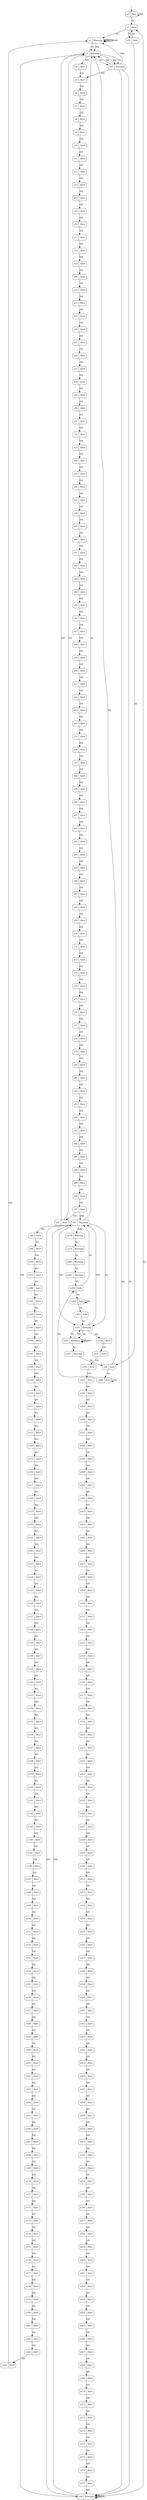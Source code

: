 digraph Trace_1st {
s0 [label="s0|Safe", shape=record, style=rounded];
s1 [label="s1|Safe", shape=record, style=rounded];
s2 [label="s2|Warning", shape=record, style=rounded];
s3 [label="s3|Warning", shape=record, style=rounded];
s4 [label="s4|Alert", shape=record, style=rounded];
s5 [label="s5|Alert", shape=record, style=rounded];
s6 [label="s6|Alert", shape=record, style=rounded];
s7 [label="s7|Alert", shape=record, style=rounded];
s8 [label="s8|Alert", shape=record, style=rounded];
s9 [label="s9|Alert", shape=record, style=rounded];
s10 [label="s10|Alert", shape=record, style=rounded];
s11 [label="s11|Alert", shape=record, style=rounded];
s12 [label="s12|Alert", shape=record, style=rounded];
s13 [label="s13|Alert", shape=record, style=rounded];
s14 [label="s14|Alert", shape=record, style=rounded];
s15 [label="s15|Alert", shape=record, style=rounded];
s16 [label="s16|Alert", shape=record, style=rounded];
s17 [label="s17|Alert", shape=record, style=rounded];
s18 [label="s18|Alert", shape=record, style=rounded];
s19 [label="s19|Alert", shape=record, style=rounded];
s20 [label="s20|Alert", shape=record, style=rounded];
s21 [label="s21|Alert", shape=record, style=rounded];
s22 [label="s22|Alert", shape=record, style=rounded];
s23 [label="s23|Alert", shape=record, style=rounded];
s24 [label="s24|Alert", shape=record, style=rounded];
s25 [label="s25|Alert", shape=record, style=rounded];
s26 [label="s26|Alert", shape=record, style=rounded];
s27 [label="s27|Alert", shape=record, style=rounded];
s28 [label="s28|Alert", shape=record, style=rounded];
s29 [label="s29|Alert", shape=record, style=rounded];
s30 [label="s30|Alert", shape=record, style=rounded];
s31 [label="s31|Alert", shape=record, style=rounded];
s32 [label="s32|Alert", shape=record, style=rounded];
s33 [label="s33|Alert", shape=record, style=rounded];
s34 [label="s34|Alert", shape=record, style=rounded];
s35 [label="s35|Alert", shape=record, style=rounded];
s36 [label="s36|Alert", shape=record, style=rounded];
s37 [label="s37|Alert", shape=record, style=rounded];
s38 [label="s38|Alert", shape=record, style=rounded];
s39 [label="s39|Alert", shape=record, style=rounded];
s40 [label="s40|Alert", shape=record, style=rounded];
s41 [label="s41|Alert", shape=record, style=rounded];
s42 [label="s42|Alert", shape=record, style=rounded];
s43 [label="s43|Alert", shape=record, style=rounded];
s44 [label="s44|Alert", shape=record, style=rounded];
s45 [label="s45|Alert", shape=record, style=rounded];
s46 [label="s46|Alert", shape=record, style=rounded];
s47 [label="s47|Alert", shape=record, style=rounded];
s48 [label="s48|Alert", shape=record, style=rounded];
s49 [label="s49|Alert", shape=record, style=rounded];
s50 [label="s50|Alert", shape=record, style=rounded];
s51 [label="s51|Alert", shape=record, style=rounded];
s52 [label="s52|Alert", shape=record, style=rounded];
s53 [label="s53|Alert", shape=record, style=rounded];
s54 [label="s54|Alert", shape=record, style=rounded];
s55 [label="s55|Alert", shape=record, style=rounded];
s56 [label="s56|Alert", shape=record, style=rounded];
s57 [label="s57|Alert", shape=record, style=rounded];
s58 [label="s58|Alert", shape=record, style=rounded];
s59 [label="s59|Alert", shape=record, style=rounded];
s60 [label="s60|Alert", shape=record, style=rounded];
s61 [label="s61|Alert", shape=record, style=rounded];
s62 [label="s62|Alert", shape=record, style=rounded];
s63 [label="s63|Alert", shape=record, style=rounded];
s64 [label="s64|Alert", shape=record, style=rounded];
s65 [label="s65|Alert", shape=record, style=rounded];
s66 [label="s66|Alert", shape=record, style=rounded];
s67 [label="s67|Alert", shape=record, style=rounded];
s68 [label="s68|Alert", shape=record, style=rounded];
s69 [label="s69|Alert", shape=record, style=rounded];
s70 [label="s70|Alert", shape=record, style=rounded];
s71 [label="s71|Alert", shape=record, style=rounded];
s72 [label="s72|Alert", shape=record, style=rounded];
s73 [label="s73|Alert", shape=record, style=rounded];
s74 [label="s74|Alert", shape=record, style=rounded];
s75 [label="s75|Alert", shape=record, style=rounded];
s76 [label="s76|Alert", shape=record, style=rounded];
s77 [label="s77|Alert", shape=record, style=rounded];
s78 [label="s78|Alert", shape=record, style=rounded];
s79 [label="s79|Alert", shape=record, style=rounded];
s80 [label="s80|Alert", shape=record, style=rounded];
s81 [label="s81|Alert", shape=record, style=rounded];
s82 [label="s82|Alert", shape=record, style=rounded];
s83 [label="s83|Alert", shape=record, style=rounded];
s84 [label="s84|Alert", shape=record, style=rounded];
s85 [label="s85|Alert", shape=record, style=rounded];
s86 [label="s86|Alert", shape=record, style=rounded];
s87 [label="s87|Alert", shape=record, style=rounded];
s88 [label="s88|Alert", shape=record, style=rounded];
s89 [label="s89|Alert", shape=record, style=rounded];
s90 [label="s90|Alert", shape=record, style=rounded];
s91 [label="s91|Alert", shape=record, style=rounded];
s92 [label="s92|Alert", shape=record, style=rounded];
s93 [label="s93|Warning", shape=record, style=rounded];
s94 [label="s94|Warning", shape=record, style=rounded];
s95 [label="s95|Safe", shape=record, style=rounded];
s96 [label="s96|Safe", shape=record, style=rounded];
s97 [label="s97|Warning", shape=record, style=rounded];
s98 [label="s98|Alert", shape=record, style=rounded];
s99 [label="s99|Alert", shape=record, style=rounded];
s100 [label="s100|Alert", shape=record, style=rounded];
s101 [label="s101|Alert", shape=record, style=rounded];
s102 [label="s102|Alert", shape=record, style=rounded];
s103 [label="s103|Alert", shape=record, style=rounded];
s104 [label="s104|Alert", shape=record, style=rounded];
s105 [label="s105|Alert", shape=record, style=rounded];
s106 [label="s106|Alert", shape=record, style=rounded];
s107 [label="s107|Alert", shape=record, style=rounded];
s108 [label="s108|Alert", shape=record, style=rounded];
s109 [label="s109|Alert", shape=record, style=rounded];
s110 [label="s110|Alert", shape=record, style=rounded];
s111 [label="s111|Alert", shape=record, style=rounded];
s112 [label="s112|Alert", shape=record, style=rounded];
s113 [label="s113|Alert", shape=record, style=rounded];
s114 [label="s114|Alert", shape=record, style=rounded];
s115 [label="s115|Alert", shape=record, style=rounded];
s116 [label="s116|Alert", shape=record, style=rounded];
s117 [label="s117|Alert", shape=record, style=rounded];
s118 [label="s118|Alert", shape=record, style=rounded];
s119 [label="s119|Alert", shape=record, style=rounded];
s120 [label="s120|Alert", shape=record, style=rounded];
s121 [label="s121|Alert", shape=record, style=rounded];
s122 [label="s122|Alert", shape=record, style=rounded];
s123 [label="s123|Alert", shape=record, style=rounded];
s124 [label="s124|Alert", shape=record, style=rounded];
s125 [label="s125|Alert", shape=record, style=rounded];
s126 [label="s126|Alert", shape=record, style=rounded];
s127 [label="s127|Alert", shape=record, style=rounded];
s128 [label="s128|Alert", shape=record, style=rounded];
s129 [label="s129|Alert", shape=record, style=rounded];
s130 [label="s130|Alert", shape=record, style=rounded];
s131 [label="s131|Alert", shape=record, style=rounded];
s132 [label="s132|Alert", shape=record, style=rounded];
s133 [label="s133|Alert", shape=record, style=rounded];
s134 [label="s134|Alert", shape=record, style=rounded];
s135 [label="s135|Alert", shape=record, style=rounded];
s136 [label="s136|Alert", shape=record, style=rounded];
s137 [label="s137|Alert", shape=record, style=rounded];
s138 [label="s138|Alert", shape=record, style=rounded];
s139 [label="s139|Alert", shape=record, style=rounded];
s140 [label="s140|Alert", shape=record, style=rounded];
s141 [label="s141|Alert", shape=record, style=rounded];
s142 [label="s142|Alert", shape=record, style=rounded];
s143 [label="s143|Alert", shape=record, style=rounded];
s144 [label="s144|Alert", shape=record, style=rounded];
s145 [label="s145|Alert", shape=record, style=rounded];
s146 [label="s146|Alert", shape=record, style=rounded];
s147 [label="s147|Alert", shape=record, style=rounded];
s148 [label="s148|Alert", shape=record, style=rounded];
s149 [label="s149|Alert", shape=record, style=rounded];
s150 [label="s150|Alert", shape=record, style=rounded];
s151 [label="s151|Alert", shape=record, style=rounded];
s152 [label="s152|Alert", shape=record, style=rounded];
s153 [label="s153|Alert", shape=record, style=rounded];
s154 [label="s154|Alert", shape=record, style=rounded];
s155 [label="s155|Alert", shape=record, style=rounded];
s156 [label="s156|Alert", shape=record, style=rounded];
s157 [label="s157|Alert", shape=record, style=rounded];
s158 [label="s158|Alert", shape=record, style=rounded];
s159 [label="s159|Alert", shape=record, style=rounded];
s160 [label="s160|Alert", shape=record, style=rounded];
s161 [label="s161|Alert", shape=record, style=rounded];
s162 [label="s162|Alert", shape=record, style=rounded];
s163 [label="s163|Alert", shape=record, style=rounded];
s164 [label="s164|Alert", shape=record, style=rounded];
s165 [label="s165|Alert", shape=record, style=rounded];
s166 [label="s166|Alert", shape=record, style=rounded];
s167 [label="s167|Alert", shape=record, style=rounded];
s168 [label="s168|Alert", shape=record, style=rounded];
s169 [label="s169|Alert", shape=record, style=rounded];
s170 [label="s170|Alert", shape=record, style=rounded];
s171 [label="s171|Alert", shape=record, style=rounded];
s172 [label="s172|Alert", shape=record, style=rounded];
s173 [label="s173|Alert", shape=record, style=rounded];
s174 [label="s174|Alert", shape=record, style=rounded];
s175 [label="s175|Alert", shape=record, style=rounded];
s176 [label="s176|Alert", shape=record, style=rounded];
s177 [label="s177|Alert", shape=record, style=rounded];
s178 [label="s178|Alert", shape=record, style=rounded];
s179 [label="s179|Alert", shape=record, style=rounded];
s180 [label="s180|Alert", shape=record, style=rounded];
s181 [label="s181|Alert", shape=record, style=rounded];
s182 [label="s182|Alert", shape=record, style=rounded];
s183 [label="s183|Alert", shape=record, style=rounded];
s184 [label="s184|Alert", shape=record, style=rounded];
s185 [label="s185|Warning", shape=record, style=rounded];
s186 [label="s186|Warning", shape=record, style=rounded];
s187 [label="s187|Warning", shape=record, style=rounded];
s188 [label="s188|Safe", shape=record, style=rounded];
s189 [label="s189|Safe", shape=record, style=rounded];
s190 [label="s190|Alert", shape=record, style=rounded];
s191 [label="s191|Alert", shape=record, style=rounded];
s192 [label="s192|Alert", shape=record, style=rounded];
s193 [label="s193|Alert", shape=record, style=rounded];
s194 [label="s194|Alert", shape=record, style=rounded];
s195 [label="s195|Alert", shape=record, style=rounded];
s196 [label="s196|Alert", shape=record, style=rounded];
s197 [label="s197|Alert", shape=record, style=rounded];
s198 [label="s198|Alert", shape=record, style=rounded];
s199 [label="s199|Alert", shape=record, style=rounded];
s200 [label="s200|Alert", shape=record, style=rounded];
s201 [label="s201|Alert", shape=record, style=rounded];
s202 [label="s202|Alert", shape=record, style=rounded];
s203 [label="s203|Alert", shape=record, style=rounded];
s204 [label="s204|Alert", shape=record, style=rounded];
s205 [label="s205|Alert", shape=record, style=rounded];
s206 [label="s206|Alert", shape=record, style=rounded];
s207 [label="s207|Alert", shape=record, style=rounded];
s208 [label="s208|Alert", shape=record, style=rounded];
s209 [label="s209|Alert", shape=record, style=rounded];
s210 [label="s210|Alert", shape=record, style=rounded];
s211 [label="s211|Alert", shape=record, style=rounded];
s212 [label="s212|Alert", shape=record, style=rounded];
s213 [label="s213|Alert", shape=record, style=rounded];
s214 [label="s214|Alert", shape=record, style=rounded];
s215 [label="s215|Alert", shape=record, style=rounded];
s216 [label="s216|Alert", shape=record, style=rounded];
s217 [label="s217|Alert", shape=record, style=rounded];
s218 [label="s218|Alert", shape=record, style=rounded];
s219 [label="s219|Alert", shape=record, style=rounded];
s220 [label="s220|Alert", shape=record, style=rounded];
s221 [label="s221|Alert", shape=record, style=rounded];
s222 [label="s222|Alert", shape=record, style=rounded];
s223 [label="s223|Alert", shape=record, style=rounded];
s224 [label="s224|Alert", shape=record, style=rounded];
s225 [label="s225|Alert", shape=record, style=rounded];
s226 [label="s226|Alert", shape=record, style=rounded];
s227 [label="s227|Alert", shape=record, style=rounded];
s228 [label="s228|Alert", shape=record, style=rounded];
s229 [label="s229|Alert", shape=record, style=rounded];
s230 [label="s230|Alert", shape=record, style=rounded];
s231 [label="s231|Alert", shape=record, style=rounded];
s232 [label="s232|Alert", shape=record, style=rounded];
s233 [label="s233|Alert", shape=record, style=rounded];
s234 [label="s234|Alert", shape=record, style=rounded];
s235 [label="s235|Alert", shape=record, style=rounded];
s236 [label="s236|Alert", shape=record, style=rounded];
s237 [label="s237|Alert", shape=record, style=rounded];
s238 [label="s238|Alert", shape=record, style=rounded];
s239 [label="s239|Alert", shape=record, style=rounded];
s240 [label="s240|Alert", shape=record, style=rounded];
s241 [label="s241|Alert", shape=record, style=rounded];
s242 [label="s242|Alert", shape=record, style=rounded];
s243 [label="s243|Alert", shape=record, style=rounded];
s244 [label="s244|Alert", shape=record, style=rounded];
s245 [label="s245|Alert", shape=record, style=rounded];
s246 [label="s246|Alert", shape=record, style=rounded];
s247 [label="s247|Alert", shape=record, style=rounded];
s248 [label="s248|Alert", shape=record, style=rounded];
s249 [label="s249|Alert", shape=record, style=rounded];
s250 [label="s250|Alert", shape=record, style=rounded];
s251 [label="s251|Alert", shape=record, style=rounded];
s252 [label="s252|Alert", shape=record, style=rounded];
s253 [label="s253|Alert", shape=record, style=rounded];
s254 [label="s254|Alert", shape=record, style=rounded];
s255 [label="s255|Alert", shape=record, style=rounded];
s256 [label="s256|Alert", shape=record, style=rounded];
s257 [label="s257|Alert", shape=record, style=rounded];
s258 [label="s258|Alert", shape=record, style=rounded];
s259 [label="s259|Alert", shape=record, style=rounded];
s260 [label="s260|Alert", shape=record, style=rounded];
s261 [label="s261|Alert", shape=record, style=rounded];
s262 [label="s262|Alert", shape=record, style=rounded];
s263 [label="s263|Alert", shape=record, style=rounded];
s264 [label="s264|Alert", shape=record, style=rounded];
s265 [label="s265|Alert", shape=record, style=rounded];
s266 [label="s266|Alert", shape=record, style=rounded];
s267 [label="s267|Alert", shape=record, style=rounded];
s268 [label="s268|Alert", shape=record, style=rounded];
s269 [label="s269|Alert", shape=record, style=rounded];
s270 [label="s270|Alert", shape=record, style=rounded];
s271 [label="s271|Alert", shape=record, style=rounded];
s272 [label="s272|Alert", shape=record, style=rounded];
s273 [label="s273|Alert", shape=record, style=rounded];
s274 [label="s274|Alert", shape=record, style=rounded];
s275 [label="s275|Alert", shape=record, style=rounded];
s276 [label="s276|Alert", shape=record, style=rounded];
s277 [label="s277|Alert", shape=record, style=rounded];
s278 [label="s278|Warning", shape=record, style=rounded];
s279 [label="s279|Warning", shape=record, style=rounded];
s280 [label="s280|Warning", shape=record, style=rounded];
s281 [label="s281|Warning", shape=record, style=rounded];
s282 [label="s282|Safe", shape=record, style=rounded];
s283 [label="s283|Safe", shape=record, style=rounded];
s0 -> s0  [label="NL"];
s0 -> s1  [label="DL"];
s1 -> s2  [label="DL"];
s1 -> s95  [label="NL"];
s2 -> s2  [label="DL"];
s2 -> s2  [label="DM"];
s2 -> s3  [label="DH"];
s2 -> s2  [label="NM"];
s2 -> s3  [label="NL"];
s3 -> s4  [label="DH"];
s3 -> s93  [label="DM"];
s3 -> s93  [label="NL"];
s3 -> s93  [label="DL"];
s3 -> s94  [label="NM"];
s4 -> s5  [label="DH"];
s5 -> s6  [label="DH"];
s6 -> s7  [label="DH"];
s7 -> s8  [label="DH"];
s8 -> s9  [label="DH"];
s9 -> s10  [label="DH"];
s10 -> s11  [label="DH"];
s11 -> s12  [label="DH"];
s12 -> s13  [label="DH"];
s13 -> s14  [label="DH"];
s14 -> s15  [label="DH"];
s15 -> s16  [label="DH"];
s16 -> s17  [label="DH"];
s17 -> s18  [label="DH"];
s18 -> s19  [label="DH"];
s19 -> s20  [label="DH"];
s20 -> s21  [label="DH"];
s21 -> s22  [label="DH"];
s22 -> s23  [label="DH"];
s23 -> s24  [label="DH"];
s24 -> s25  [label="DH"];
s25 -> s26  [label="DH"];
s26 -> s27  [label="DH"];
s27 -> s28  [label="DH"];
s28 -> s29  [label="DH"];
s29 -> s30  [label="DH"];
s30 -> s31  [label="DH"];
s31 -> s32  [label="DH"];
s32 -> s33  [label="DH"];
s33 -> s34  [label="DH"];
s34 -> s35  [label="DH"];
s35 -> s36  [label="DH"];
s36 -> s37  [label="DH"];
s37 -> s38  [label="DH"];
s38 -> s39  [label="DH"];
s39 -> s40  [label="DH"];
s40 -> s41  [label="DH"];
s41 -> s42  [label="DH"];
s42 -> s43  [label="DH"];
s43 -> s44  [label="DH"];
s44 -> s45  [label="DH"];
s45 -> s46  [label="DH"];
s46 -> s47  [label="DH"];
s47 -> s48  [label="DH"];
s48 -> s49  [label="DH"];
s49 -> s50  [label="DH"];
s50 -> s51  [label="DH"];
s51 -> s52  [label="DH"];
s52 -> s53  [label="DH"];
s53 -> s54  [label="DH"];
s54 -> s55  [label="DH"];
s55 -> s56  [label="DH"];
s56 -> s57  [label="DH"];
s57 -> s58  [label="DH"];
s58 -> s59  [label="DH"];
s59 -> s60  [label="DH"];
s60 -> s61  [label="DH"];
s61 -> s62  [label="DH"];
s62 -> s63  [label="DH"];
s63 -> s64  [label="DH"];
s64 -> s65  [label="DH"];
s65 -> s66  [label="DH"];
s66 -> s67  [label="DH"];
s67 -> s68  [label="DH"];
s68 -> s69  [label="DH"];
s69 -> s70  [label="DH"];
s70 -> s71  [label="DH"];
s71 -> s72  [label="DH"];
s72 -> s73  [label="DH"];
s73 -> s74  [label="DH"];
s74 -> s75  [label="DH"];
s75 -> s76  [label="DH"];
s76 -> s77  [label="DH"];
s77 -> s78  [label="DH"];
s78 -> s79  [label="DH"];
s79 -> s80  [label="DH"];
s80 -> s81  [label="DH"];
s81 -> s82  [label="DH"];
s82 -> s83  [label="DH"];
s83 -> s84  [label="DH"];
s84 -> s85  [label="DH"];
s85 -> s86  [label="DH"];
s86 -> s87  [label="DH"];
s87 -> s88  [label="DH"];
s88 -> s89  [label="DH"];
s89 -> s90  [label="DH"];
s90 -> s91  [label="DH"];
s91 -> s92  [label="DH"];
s91 -> s97  [label="DM"];
s92 -> s3  [label="DH"];
s92 -> s3  [label="DM"];
s93 -> s3  [label="DM"];
s93 -> s5  [label="DH"];
s93 -> s2  [label="NM"];
s93 -> s94  [label="NL"];
s93 -> s94  [label="DL"];
s94 -> s1  [label="NL"];
s94 -> s94  [label="DL"];
s94 -> s94  [label="DM"];
s94 -> s97  [label="DH"];
s94 -> s97  [label="NM"];
s95 -> s1  [label="NL"];
s95 -> s96  [label="DL"];
s96 -> s3  [label="DL"];
s96 -> s188  [label="NL"];
s97 -> s98  [label="DH"];
s97 -> s185  [label="NL"];
s97 -> s3  [label="DL"];
s97 -> s185  [label="DM"];
s97 -> s278  [label="NM"];
s98 -> s99  [label="DH"];
s99 -> s100  [label="DH"];
s100 -> s101  [label="DH"];
s101 -> s102  [label="DH"];
s102 -> s103  [label="DH"];
s103 -> s104  [label="DH"];
s104 -> s105  [label="DH"];
s105 -> s106  [label="DH"];
s106 -> s107  [label="DH"];
s107 -> s108  [label="DH"];
s108 -> s109  [label="DH"];
s109 -> s110  [label="DH"];
s110 -> s111  [label="DH"];
s111 -> s112  [label="DH"];
s112 -> s113  [label="DH"];
s113 -> s114  [label="DH"];
s114 -> s115  [label="DH"];
s115 -> s116  [label="DH"];
s116 -> s117  [label="DH"];
s117 -> s118  [label="DH"];
s118 -> s119  [label="DH"];
s119 -> s120  [label="DH"];
s120 -> s121  [label="DH"];
s121 -> s122  [label="DH"];
s122 -> s123  [label="DH"];
s123 -> s124  [label="DH"];
s124 -> s125  [label="DH"];
s125 -> s126  [label="DH"];
s126 -> s127  [label="DH"];
s127 -> s128  [label="DH"];
s128 -> s129  [label="DH"];
s129 -> s130  [label="DH"];
s130 -> s131  [label="DH"];
s131 -> s132  [label="DH"];
s132 -> s133  [label="DH"];
s133 -> s134  [label="DH"];
s134 -> s135  [label="DH"];
s135 -> s136  [label="DH"];
s136 -> s137  [label="DH"];
s137 -> s138  [label="DH"];
s138 -> s139  [label="DH"];
s139 -> s140  [label="DH"];
s140 -> s141  [label="DH"];
s141 -> s142  [label="DH"];
s142 -> s143  [label="DH"];
s143 -> s144  [label="DH"];
s144 -> s145  [label="DH"];
s145 -> s146  [label="DH"];
s146 -> s147  [label="DH"];
s147 -> s148  [label="DH"];
s148 -> s149  [label="DH"];
s149 -> s150  [label="DH"];
s150 -> s151  [label="DH"];
s151 -> s152  [label="DH"];
s152 -> s153  [label="DH"];
s153 -> s154  [label="DH"];
s154 -> s155  [label="DH"];
s155 -> s156  [label="DH"];
s156 -> s157  [label="DH"];
s157 -> s158  [label="DH"];
s158 -> s159  [label="DH"];
s159 -> s160  [label="DH"];
s160 -> s161  [label="DH"];
s161 -> s162  [label="DH"];
s162 -> s163  [label="DH"];
s163 -> s164  [label="DH"];
s164 -> s165  [label="DH"];
s165 -> s166  [label="DH"];
s166 -> s167  [label="DH"];
s167 -> s168  [label="DH"];
s168 -> s169  [label="DH"];
s169 -> s170  [label="DH"];
s170 -> s171  [label="DH"];
s171 -> s172  [label="DH"];
s172 -> s173  [label="DH"];
s173 -> s174  [label="DH"];
s174 -> s175  [label="DH"];
s175 -> s176  [label="DH"];
s176 -> s177  [label="DH"];
s177 -> s178  [label="DH"];
s178 -> s179  [label="DH"];
s179 -> s180  [label="DH"];
s180 -> s181  [label="DH"];
s181 -> s182  [label="DH"];
s182 -> s183  [label="DH"];
s183 -> s184  [label="DH"];
s184 -> s2  [label="DH"];
s185 -> s186  [label="NL"];
s185 -> s97  [label="DM"];
s185 -> s190  [label="DH"];
s185 -> s186  [label="DL"];
s186 -> s187  [label="NL"];
s186 -> s186  [label="DL"];
s186 -> s186  [label="DM"];
s186 -> s185  [label="DH"];
s187 -> s96  [label="NL"];
s188 -> s188  [label="NL"];
s188 -> s189  [label="DL"];
s189 -> s97  [label="DL"];
s189 -> s282  [label="NL"];
s190 -> s191  [label="DH"];
s191 -> s192  [label="DH"];
s192 -> s193  [label="DH"];
s193 -> s194  [label="DH"];
s194 -> s195  [label="DH"];
s195 -> s196  [label="DH"];
s196 -> s197  [label="DH"];
s197 -> s198  [label="DH"];
s198 -> s199  [label="DH"];
s199 -> s200  [label="DH"];
s200 -> s201  [label="DH"];
s201 -> s202  [label="DH"];
s202 -> s203  [label="DH"];
s203 -> s204  [label="DH"];
s204 -> s205  [label="DH"];
s205 -> s206  [label="DH"];
s206 -> s207  [label="DH"];
s207 -> s208  [label="DH"];
s208 -> s209  [label="DH"];
s209 -> s210  [label="DH"];
s210 -> s211  [label="DH"];
s211 -> s212  [label="DH"];
s212 -> s213  [label="DH"];
s213 -> s214  [label="DH"];
s214 -> s215  [label="DH"];
s215 -> s216  [label="DH"];
s216 -> s217  [label="DH"];
s217 -> s218  [label="DH"];
s218 -> s219  [label="DH"];
s219 -> s220  [label="DH"];
s220 -> s221  [label="DH"];
s221 -> s222  [label="DH"];
s222 -> s223  [label="DH"];
s223 -> s224  [label="DH"];
s224 -> s225  [label="DH"];
s225 -> s226  [label="DH"];
s226 -> s227  [label="DH"];
s227 -> s228  [label="DH"];
s228 -> s229  [label="DH"];
s229 -> s230  [label="DH"];
s230 -> s231  [label="DH"];
s231 -> s232  [label="DH"];
s232 -> s233  [label="DH"];
s233 -> s234  [label="DH"];
s234 -> s235  [label="DH"];
s235 -> s236  [label="DH"];
s236 -> s237  [label="DH"];
s237 -> s238  [label="DH"];
s238 -> s239  [label="DH"];
s239 -> s240  [label="DH"];
s240 -> s241  [label="DH"];
s241 -> s242  [label="DH"];
s242 -> s243  [label="DH"];
s243 -> s244  [label="DH"];
s244 -> s245  [label="DH"];
s245 -> s246  [label="DH"];
s246 -> s247  [label="DH"];
s247 -> s248  [label="DH"];
s248 -> s249  [label="DH"];
s249 -> s250  [label="DH"];
s250 -> s251  [label="DH"];
s251 -> s252  [label="DH"];
s252 -> s253  [label="DH"];
s253 -> s254  [label="DH"];
s254 -> s255  [label="DH"];
s255 -> s256  [label="DH"];
s256 -> s257  [label="DH"];
s257 -> s258  [label="DH"];
s258 -> s259  [label="DH"];
s259 -> s260  [label="DH"];
s260 -> s261  [label="DH"];
s261 -> s262  [label="DH"];
s262 -> s263  [label="DH"];
s263 -> s264  [label="DH"];
s264 -> s265  [label="DH"];
s265 -> s266  [label="DH"];
s266 -> s267  [label="DH"];
s267 -> s268  [label="DH"];
s268 -> s269  [label="DH"];
s269 -> s270  [label="DH"];
s270 -> s271  [label="DH"];
s271 -> s272  [label="DH"];
s272 -> s273  [label="DH"];
s273 -> s274  [label="DH"];
s274 -> s275  [label="DH"];
s275 -> s276  [label="DH"];
s276 -> s277  [label="DH"];
s277 -> s94  [label="DH"];
s278 -> s279  [label="NL"];
s279 -> s280  [label="NL"];
s280 -> s281  [label="NL"];
s281 -> s189  [label="NL"];
s282 -> s282  [label="NL"];
s282 -> s283  [label="DL"];
s283 -> s185  [label="DL"];
__start0 [label="", shape=none];
__start0 -> s0  [label=""];
}
